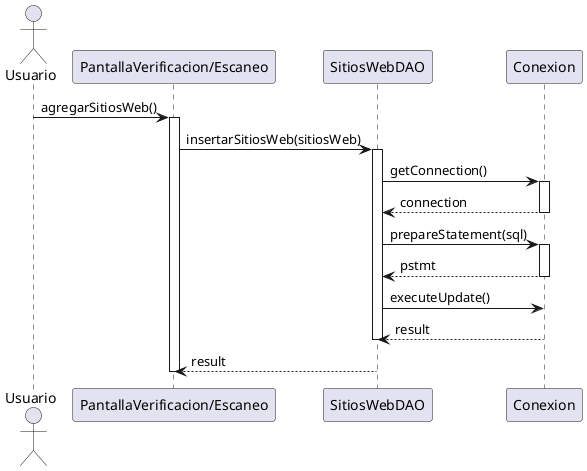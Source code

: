 @startuml

actor Usuario
participant "PantallaVerificacion/Escaneo" as GUI
participant "SitiosWebDAO" as DAO
participant "Conexion" as DB

Usuario -> GUI : agregarSitiosWeb()
activate GUI

GUI -> DAO : insertarSitiosWeb(sitiosWeb)
activate DAO

DAO -> DB : getConnection()
activate DB
DB --> DAO : connection
deactivate DB

DAO -> DB : prepareStatement(sql)
activate DB
DB --> DAO : pstmt
deactivate DB

DAO -> DB : executeUpdate()
DB --> DAO : result
deactivate DAO

DAO --> GUI : result
deactivate GUI

@enduml


